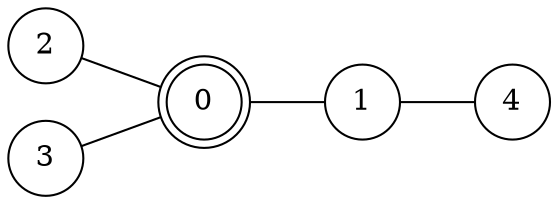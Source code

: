 graph g
{
rankdir=LR;
node[shape=circle];
0 [shape=doublecircle];
2 -- 0;
3 -- 0;
0 -- 1;
1 -- 4;
}
